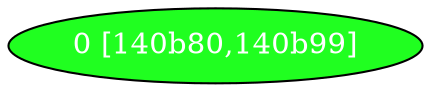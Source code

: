 diGraph libnss3{
	libnss3_0  [style=filled fillcolor="#20FF20" fontcolor="#ffffff" shape=oval label="0 [140b80,140b99]"]


}